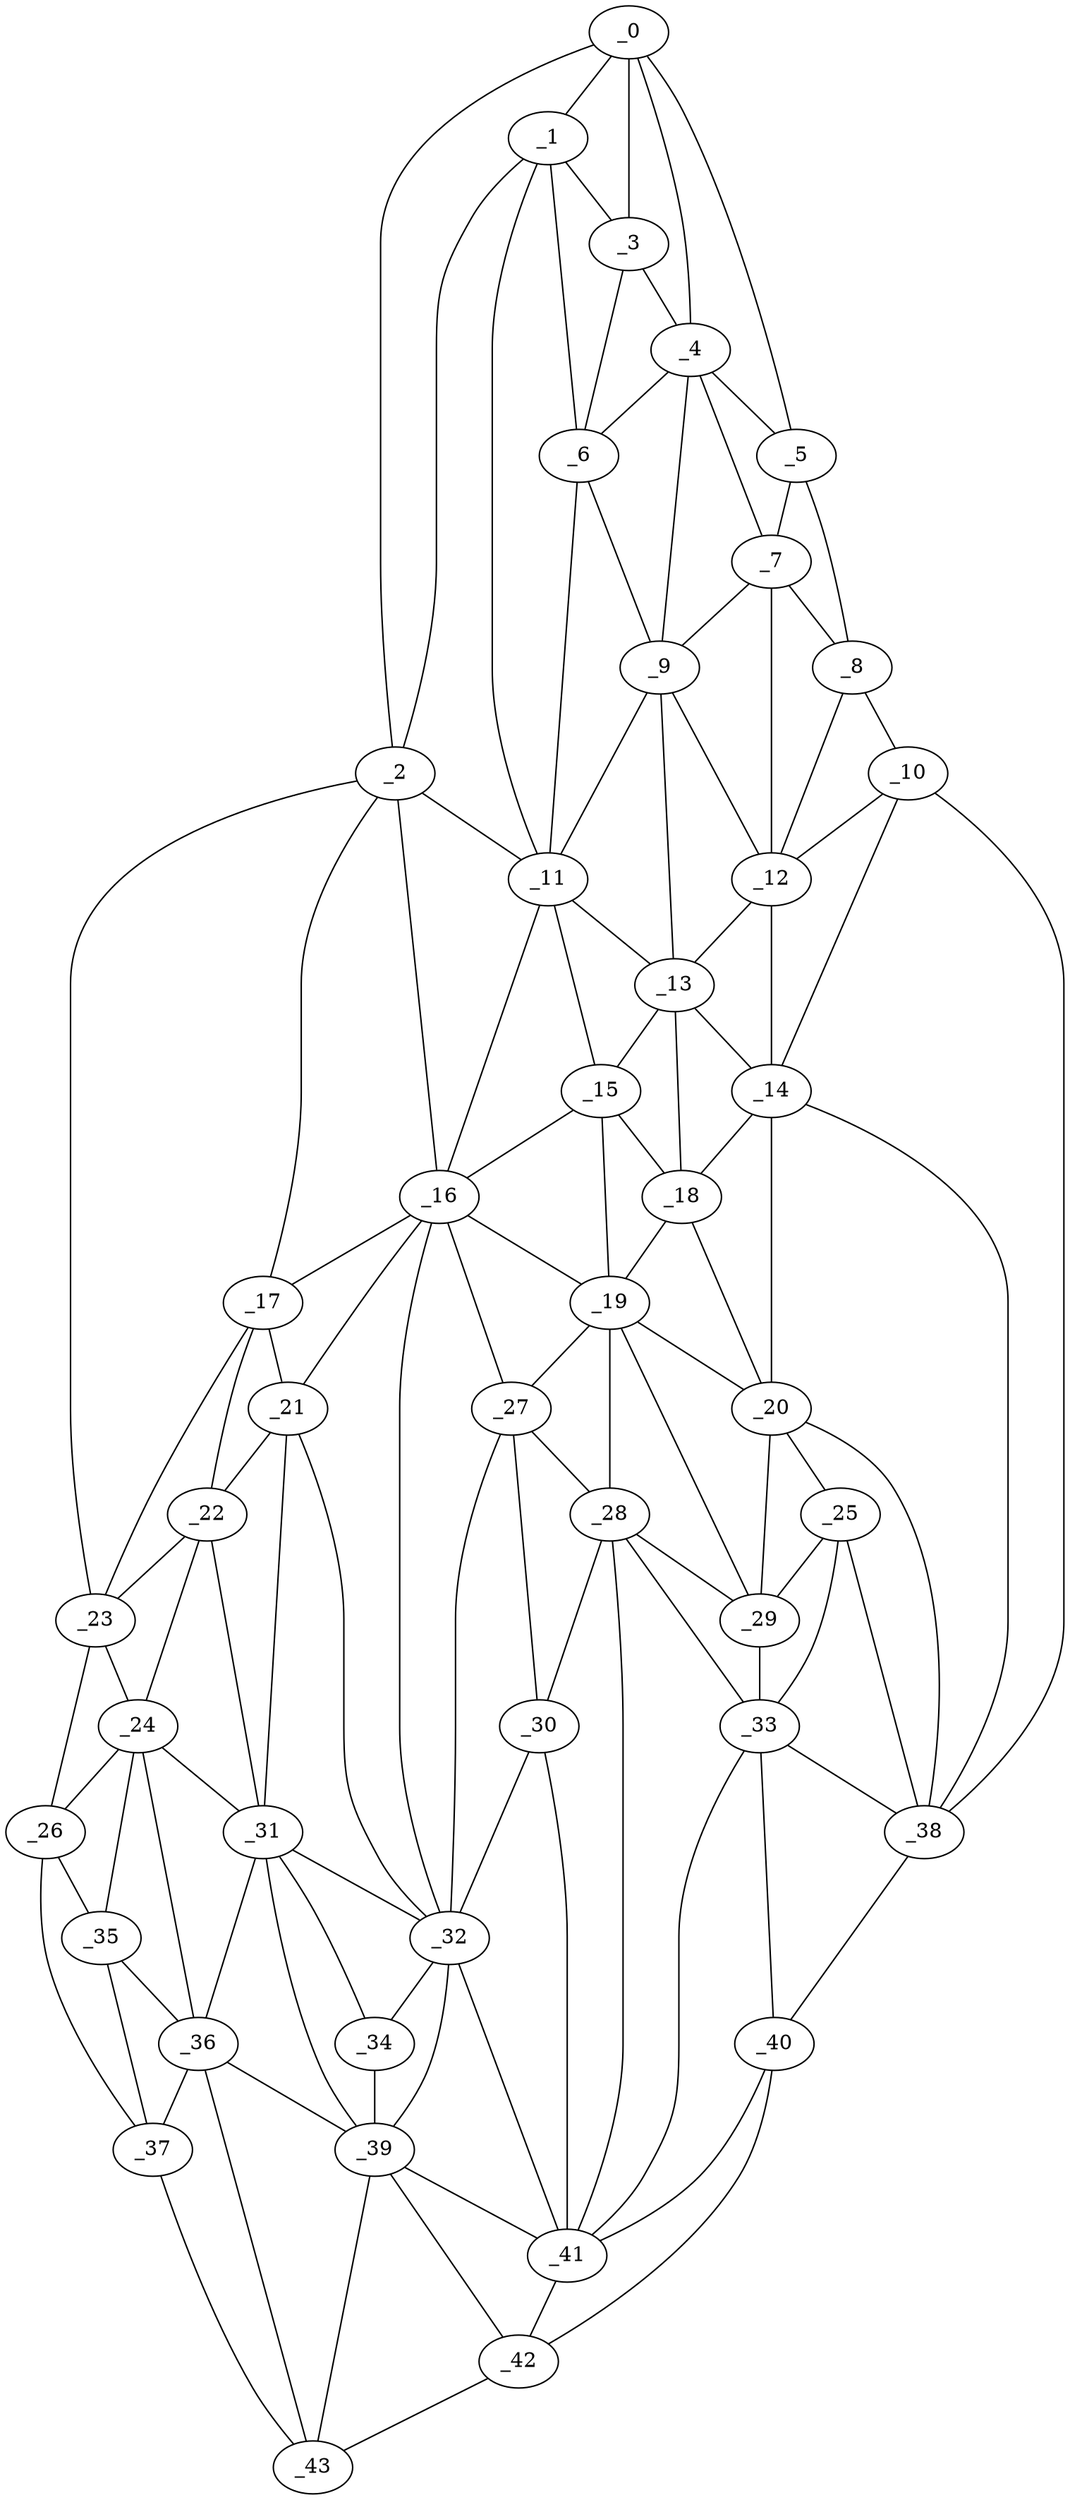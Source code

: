 graph "obj57__145.gxl" {
	_0	 [x=8,
		y=93];
	_1	 [x=10,
		y=76];
	_0 -- _1	 [valence=2];
	_2	 [x=11,
		y=64];
	_0 -- _2	 [valence=1];
	_3	 [x=11,
		y=89];
	_0 -- _3	 [valence=2];
	_4	 [x=17,
		y=97];
	_0 -- _4	 [valence=1];
	_5	 [x=18,
		y=108];
	_0 -- _5	 [valence=1];
	_1 -- _2	 [valence=1];
	_1 -- _3	 [valence=2];
	_6	 [x=23,
		y=91];
	_1 -- _6	 [valence=1];
	_11	 [x=38,
		y=87];
	_1 -- _11	 [valence=1];
	_2 -- _11	 [valence=2];
	_16	 [x=63,
		y=47];
	_2 -- _16	 [valence=2];
	_17	 [x=65,
		y=38];
	_2 -- _17	 [valence=2];
	_23	 [x=86,
		y=3];
	_2 -- _23	 [valence=1];
	_3 -- _4	 [valence=2];
	_3 -- _6	 [valence=2];
	_4 -- _5	 [valence=1];
	_4 -- _6	 [valence=1];
	_7	 [x=25,
		y=110];
	_4 -- _7	 [valence=1];
	_9	 [x=30,
		y=95];
	_4 -- _9	 [valence=2];
	_5 -- _7	 [valence=2];
	_8	 [x=26,
		y=120];
	_5 -- _8	 [valence=1];
	_6 -- _9	 [valence=1];
	_6 -- _11	 [valence=2];
	_7 -- _8	 [valence=1];
	_7 -- _9	 [valence=2];
	_12	 [x=38,
		y=112];
	_7 -- _12	 [valence=1];
	_10	 [x=33,
		y=125];
	_8 -- _10	 [valence=1];
	_8 -- _12	 [valence=2];
	_9 -- _11	 [valence=1];
	_9 -- _12	 [valence=2];
	_13	 [x=49,
		y=109];
	_9 -- _13	 [valence=2];
	_10 -- _12	 [valence=1];
	_14	 [x=49,
		y=112];
	_10 -- _14	 [valence=2];
	_38	 [x=109,
		y=104];
	_10 -- _38	 [valence=1];
	_11 -- _13	 [valence=2];
	_15	 [x=52,
		y=87];
	_11 -- _15	 [valence=1];
	_11 -- _16	 [valence=2];
	_12 -- _13	 [valence=1];
	_12 -- _14	 [valence=1];
	_13 -- _14	 [valence=2];
	_13 -- _15	 [valence=2];
	_18	 [x=65,
		y=102];
	_13 -- _18	 [valence=1];
	_14 -- _18	 [valence=2];
	_20	 [x=78,
		y=100];
	_14 -- _20	 [valence=2];
	_14 -- _38	 [valence=1];
	_15 -- _16	 [valence=2];
	_15 -- _18	 [valence=2];
	_19	 [x=77,
		y=76];
	_15 -- _19	 [valence=2];
	_16 -- _17	 [valence=2];
	_16 -- _19	 [valence=2];
	_21	 [x=80,
		y=31];
	_16 -- _21	 [valence=1];
	_27	 [x=89,
		y=61];
	_16 -- _27	 [valence=2];
	_32	 [x=95,
		y=45];
	_16 -- _32	 [valence=1];
	_17 -- _21	 [valence=1];
	_22	 [x=84,
		y=23];
	_17 -- _22	 [valence=2];
	_17 -- _23	 [valence=2];
	_18 -- _19	 [valence=2];
	_18 -- _20	 [valence=2];
	_19 -- _20	 [valence=1];
	_19 -- _27	 [valence=2];
	_28	 [x=91,
		y=77];
	_19 -- _28	 [valence=2];
	_29	 [x=92,
		y=87];
	_19 -- _29	 [valence=2];
	_25	 [x=88,
		y=98];
	_20 -- _25	 [valence=2];
	_20 -- _29	 [valence=1];
	_20 -- _38	 [valence=2];
	_21 -- _22	 [valence=2];
	_31	 [x=94,
		y=31];
	_21 -- _31	 [valence=1];
	_21 -- _32	 [valence=2];
	_22 -- _23	 [valence=1];
	_24	 [x=88,
		y=15];
	_22 -- _24	 [valence=2];
	_22 -- _31	 [valence=2];
	_23 -- _24	 [valence=2];
	_26	 [x=89,
		y=2];
	_23 -- _26	 [valence=1];
	_24 -- _26	 [valence=2];
	_24 -- _31	 [valence=2];
	_35	 [x=100,
		y=11];
	_24 -- _35	 [valence=2];
	_36	 [x=105,
		y=22];
	_24 -- _36	 [valence=2];
	_25 -- _29	 [valence=1];
	_33	 [x=95,
		y=86];
	_25 -- _33	 [valence=2];
	_25 -- _38	 [valence=1];
	_26 -- _35	 [valence=1];
	_37	 [x=109,
		y=9];
	_26 -- _37	 [valence=1];
	_27 -- _28	 [valence=2];
	_30	 [x=93,
		y=60];
	_27 -- _30	 [valence=1];
	_27 -- _32	 [valence=2];
	_28 -- _29	 [valence=1];
	_28 -- _30	 [valence=1];
	_28 -- _33	 [valence=2];
	_41	 [x=118,
		y=56];
	_28 -- _41	 [valence=2];
	_29 -- _33	 [valence=2];
	_30 -- _32	 [valence=2];
	_30 -- _41	 [valence=2];
	_31 -- _32	 [valence=2];
	_34	 [x=98,
		y=40];
	_31 -- _34	 [valence=1];
	_31 -- _36	 [valence=2];
	_39	 [x=111,
		y=39];
	_31 -- _39	 [valence=1];
	_32 -- _34	 [valence=2];
	_32 -- _39	 [valence=1];
	_32 -- _41	 [valence=2];
	_33 -- _38	 [valence=2];
	_40	 [x=114,
		y=97];
	_33 -- _40	 [valence=2];
	_33 -- _41	 [valence=2];
	_34 -- _39	 [valence=2];
	_35 -- _36	 [valence=2];
	_35 -- _37	 [valence=1];
	_36 -- _37	 [valence=2];
	_36 -- _39	 [valence=2];
	_43	 [x=124,
		y=44];
	_36 -- _43	 [valence=2];
	_37 -- _43	 [valence=1];
	_38 -- _40	 [valence=1];
	_39 -- _41	 [valence=2];
	_42	 [x=123,
		y=50];
	_39 -- _42	 [valence=1];
	_39 -- _43	 [valence=2];
	_40 -- _41	 [valence=1];
	_40 -- _42	 [valence=1];
	_41 -- _42	 [valence=2];
	_42 -- _43	 [valence=1];
}
